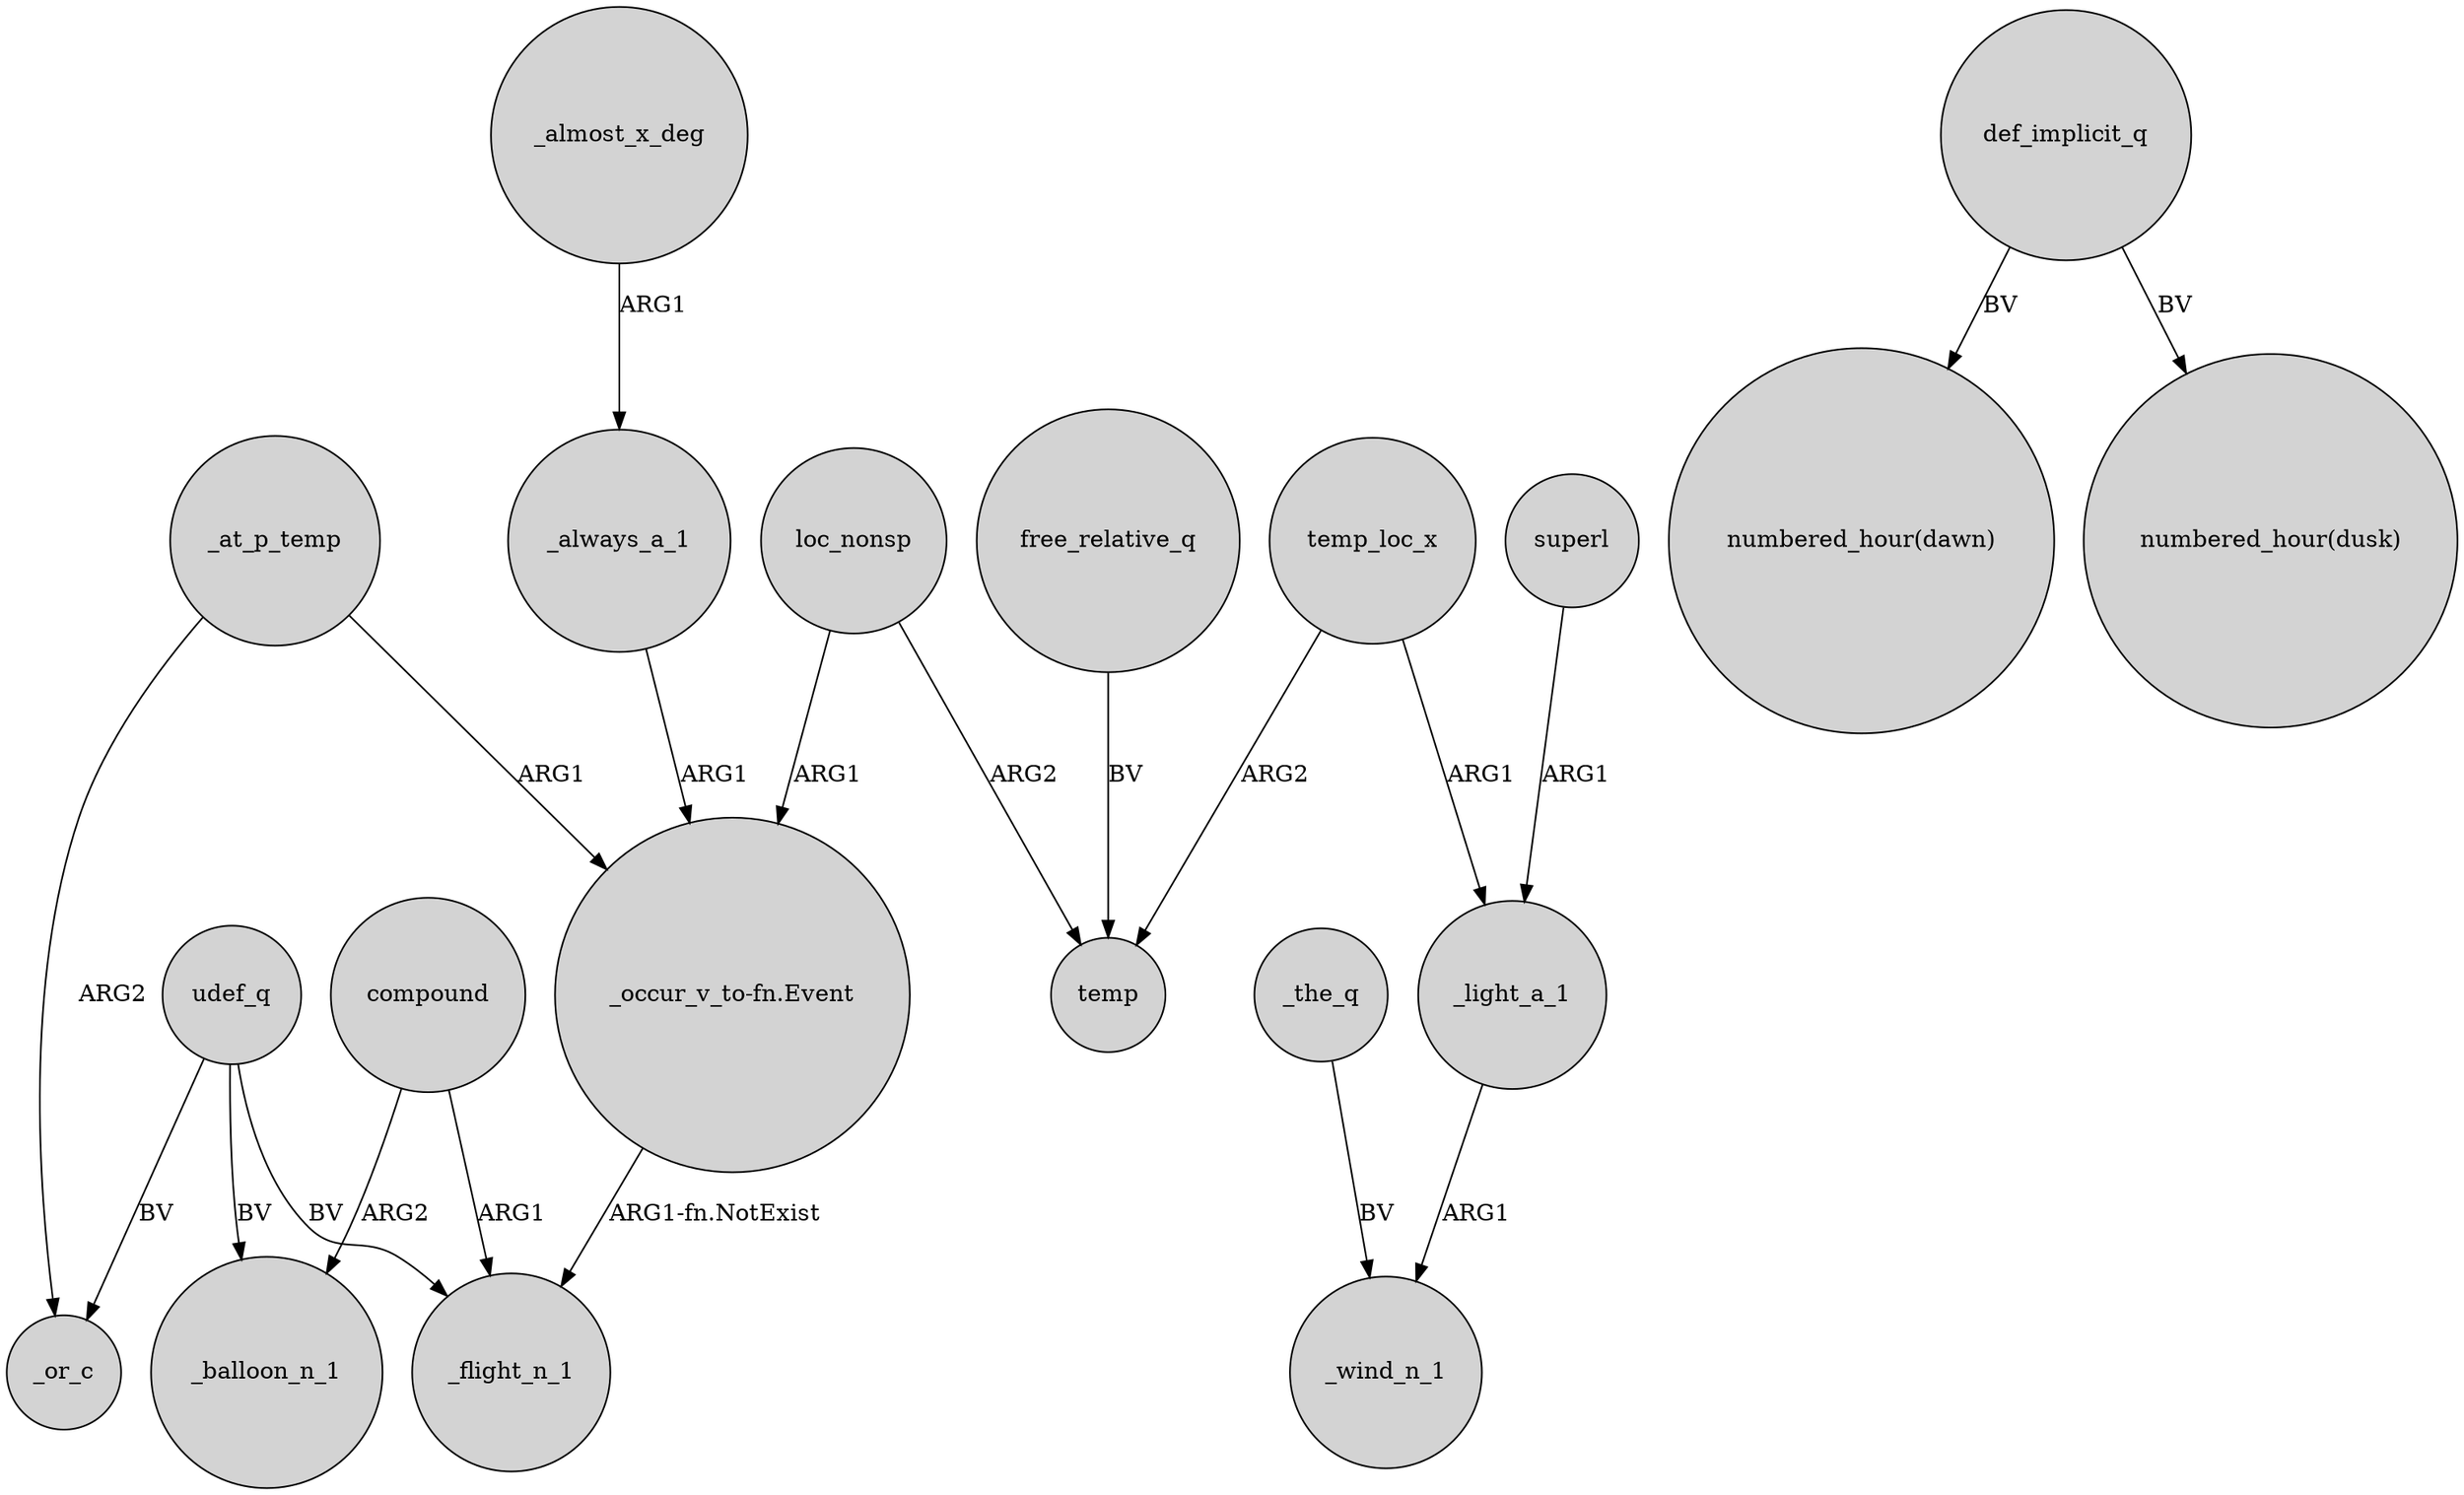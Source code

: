 digraph {
	node [shape=circle style=filled]
	_almost_x_deg -> _always_a_1 [label=ARG1]
	compound -> _balloon_n_1 [label=ARG2]
	loc_nonsp -> "_occur_v_to-fn.Event" [label=ARG1]
	temp_loc_x -> _light_a_1 [label=ARG1]
	_at_p_temp -> _or_c [label=ARG2]
	udef_q -> _flight_n_1 [label=BV]
	compound -> _flight_n_1 [label=ARG1]
	_at_p_temp -> "_occur_v_to-fn.Event" [label=ARG1]
	_always_a_1 -> "_occur_v_to-fn.Event" [label=ARG1]
	udef_q -> _or_c [label=BV]
	temp_loc_x -> temp [label=ARG2]
	loc_nonsp -> temp [label=ARG2]
	_the_q -> _wind_n_1 [label=BV]
	udef_q -> _balloon_n_1 [label=BV]
	"_occur_v_to-fn.Event" -> _flight_n_1 [label="ARG1-fn.NotExist"]
	_light_a_1 -> _wind_n_1 [label=ARG1]
	def_implicit_q -> "numbered_hour(dawn)" [label=BV]
	free_relative_q -> temp [label=BV]
	def_implicit_q -> "numbered_hour(dusk)" [label=BV]
	superl -> _light_a_1 [label=ARG1]
}
